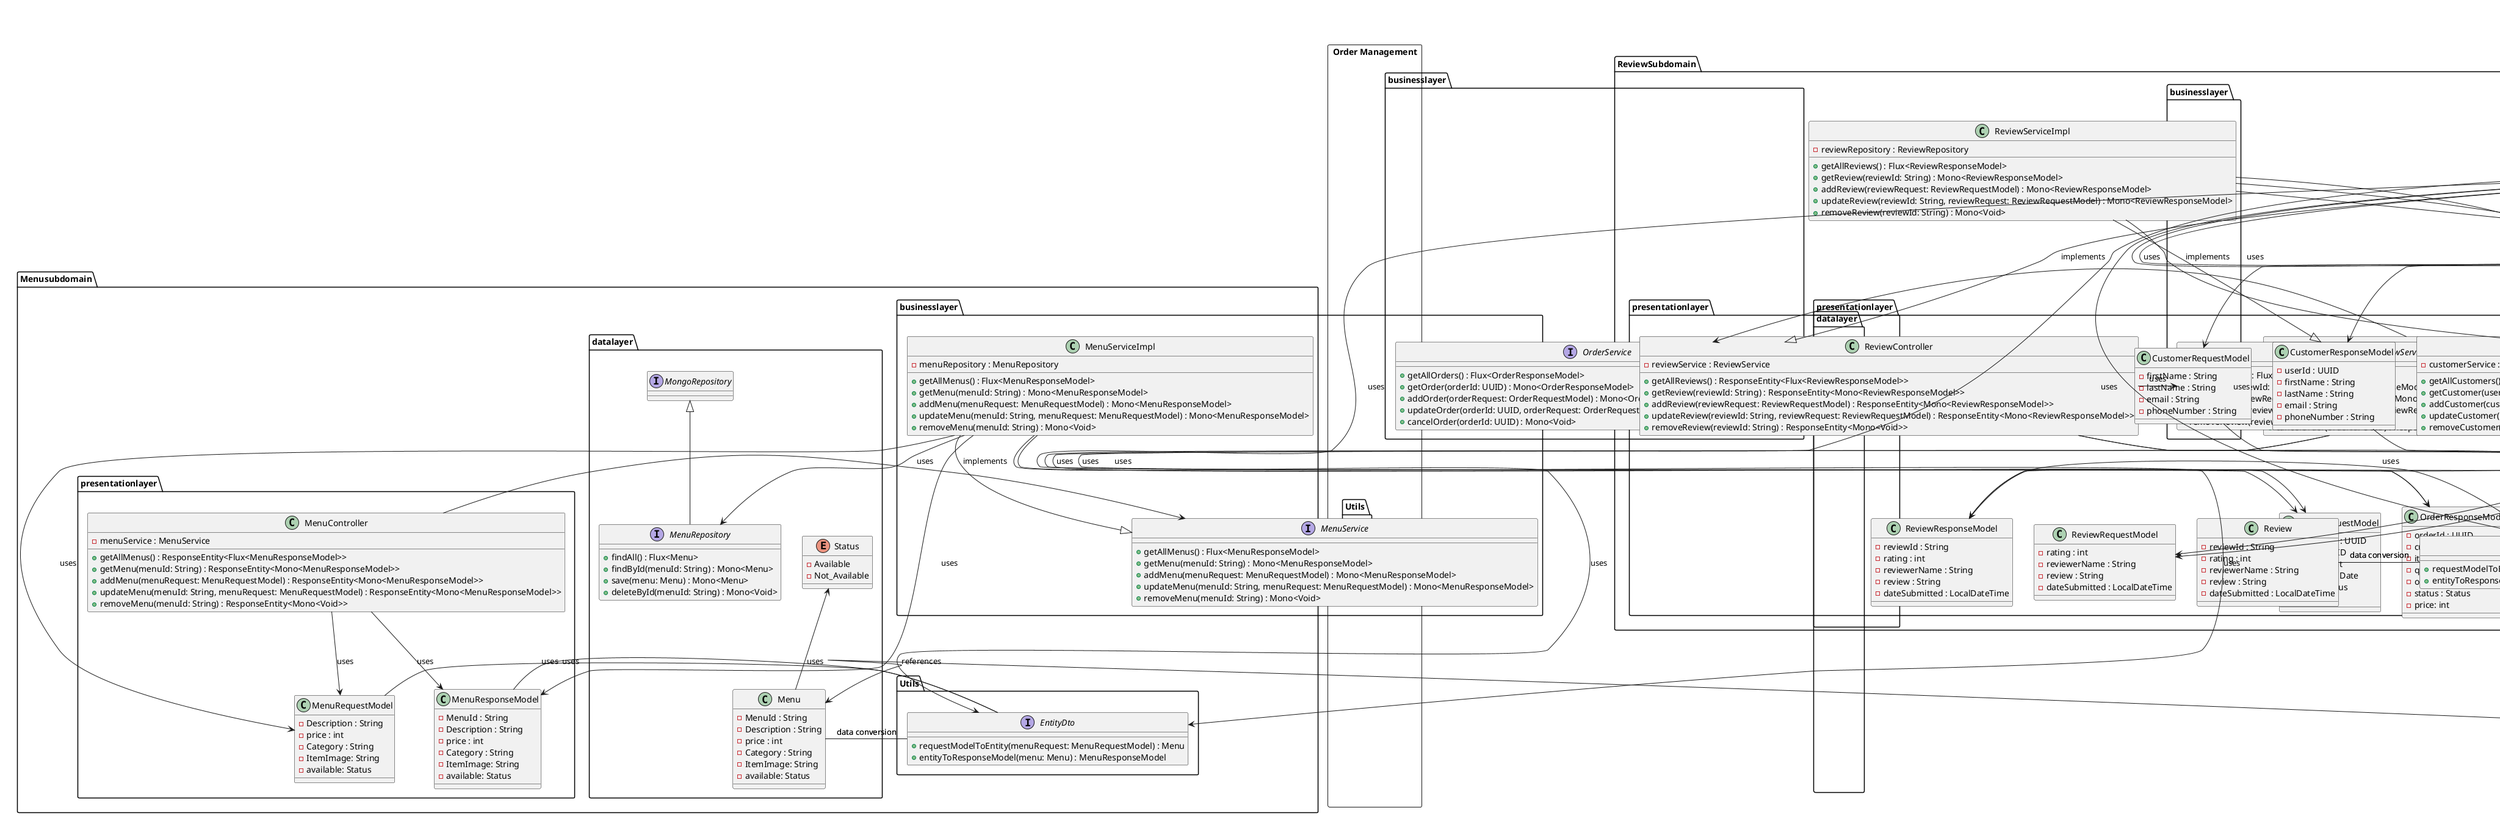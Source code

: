 @startuml
title Menu Class Diagram within the Restaurant Subdomain

package "Menusubdomain" {

    package "businesslayer" {
        interface MenuService {
            + getAllMenus() : Flux<MenuResponseModel>
            + getMenu(menuId: String) : Mono<MenuResponseModel>
            + addMenu(menuRequest: MenuRequestModel) : Mono<MenuResponseModel>
            + updateMenu(menuId: String, menuRequest: MenuRequestModel) : Mono<MenuResponseModel>
            + removeMenu(menuId: String) : Mono<Void>
        }

        class MenuServiceImpl {
            - menuRepository : MenuRepository
            + getAllMenus() : Flux<MenuResponseModel>
            + getMenu(menuId: String) : Mono<MenuResponseModel>
            + addMenu(menuRequest: MenuRequestModel) : Mono<MenuResponseModel>
            + updateMenu(menuId: String, menuRequest: MenuRequestModel) : Mono<MenuResponseModel>
            + removeMenu(menuId: String) : Mono<Void>
        }
    }

    package "datalayer" {
        class Menu {
            - MenuId : String
            - Description : String
            - price : int
            - Category : String
            - ItemImage: String
            - available: Status
        }

          enum Status {
                    - Available
                    - Not_Available
                }

        interface MenuRepository extends MongoRepository {
            + findAll() : Flux<Menu>
            + findById(menuId: String) : Mono<Menu>
            + save(menu: Menu) : Mono<Menu>
            + deleteById(menuId: String) : Mono<Void>
        }
    }

    package "Utils" {
        interface EntityDto {
            + requestModelToEntity(menuRequest: MenuRequestModel) : Menu
              + entityToResponseModel(menu: Menu) : MenuResponseModel
        }
    }

    package "presentationlayer" {
        class MenuRequestModel {
            - Description : String
            - price : int
            - Category : String
            - ItemImage: String
            - available: Status
        }

        class MenuResponseModel {
                - MenuId : String
                - Description : String
                - price : int
                - Category : String
                - ItemImage: String
                - available: Status
        }

        class MenuController {
            - menuService : MenuService
            + getAllMenus() : ResponseEntity<Flux<MenuResponseModel>>
            + getMenu(menuId: String) : ResponseEntity<Mono<MenuResponseModel>>
            + addMenu(menuRequest: MenuRequestModel) : ResponseEntity<Mono<MenuResponseModel>>
            + updateMenu(menuId: String, menuRequest: MenuRequestModel) : ResponseEntity<Mono<MenuResponseModel>>
            + removeMenu(menuId: String) : ResponseEntity<Mono<Void>>
        }
    }

    MenuServiceImpl -down-|> MenuService : implements
    MenuServiceImpl -down-> MenuRepository : uses
    MenuServiceImpl -down-> EntityDto : uses
    MenuServiceImpl -down-> EntityDto : uses
    MenuServiceImpl -down-> MenuRequestModel : uses
    MenuServiceImpl -down-> MenuResponseModel : uses
        EntityDto -left- MenuRequestModel : uses
        EntityDto -left- MenuResponseModel : uses

    EntityDto -left- Menu : data conversion
    EntityDto -right- Menu : data conversion
    MenuRepository -[hidden]-> Menu : data persistence
    MenuController -right-> MenuService : uses
    MenuController -down-> MenuRequestModel : uses
    MenuController -down-> MenuResponseModel : uses
    Menu -up-> Status : uses
}

package "Order Management" <<Rectangle>> {

    package "businesslayer" {
        interface OrderService {
            + getAllOrders() : Flux<OrderResponseModel>
            + getOrder(orderId: UUID) : Mono<OrderResponseModel>
            + addOrder(orderRequest: OrderRequestModel) : Mono<OrderResponseModel>
            + updateOrder(orderId: UUID, orderRequest: OrderRequestModel) : Mono<OrderResponseModel>
            + cancelOrder(orderId: UUID) : Mono<Void>
        }

        class OrderServiceImpl {
            - orderRepository : OrderRepository
            - orderRequestMapper : EntityDtoUitls
            - orderResponseMapper : EntityDtoUitls
            + getAllOrders() : Flux<OrderResponseModel>
            + getOrder(orderId: UUID) : Mono<OrderResponseModel>
            + addOrder(orderRequest: OrderRequestModel) : Mono<OrderResponseModel>
            + updateOrder(orderId: UUID, orderRequest: OrderRequestModel) : Mono<OrderResponseModel>
            + cancelOrder(orderId: UUID) : Mono<Void>
        }
    }

    package "datalayer" {
        class Order {
            - orderId : UUID
            - customerId : UUID
            - status : String
            - orderDate : Date
            - orderDetails : List<OrderDetails>
        }

        class OrderDetails {
            - orderDetailsId : UUID
            - itemId : UUID
            - quantity : Integer
            - price : Decimal
            - orderId: UUID
        }

        interface OrderRepository {
            + findAll() : Flux<Order>
            + findById(orderId: UUID) : Mono<Order>
            + save(order: Order) : Mono<Order>
            + deleteById(orderId: UUID) : Mono<Void>
        }
    }

    package "Utils" {
        interface EntityDtoUitls {
            + requestModelToEntity(orderRequest: OrderRequestModel) : Order
            + entityToResponseModel(order: Order) : OrderResponseModel
        }


    }

    package "presentationlayer" {
        class OrderRequestModel {
            - customerId : UUID
            - itemId : UUID
            - quantity : int
            - orderDate : Date
            - status : Status
            - price: int
        }



        class OrderResponseModel {
            - orderId : UUID
            - customerId : UUID
            - itemId : UUID
            - quantity : int
            - orderDate : Date
            - status : Status
            - price: int
        }



        class OrderController {
            - orderService : OrderService
            + getAllOrders() : ResponseEntity<Flux<OrderResponseModel>>
            + getOrder(orderId: UUID) : ResponseEntity<Mono<OrderResponseModel>>
            + addOrder(orderRequest: OrderRequestModel) : ResponseEntity<Mono<OrderResponseModel>>
            + updateOrder(orderId: UUID, orderRequest: OrderRequestModel) : ResponseEntity<Mono<OrderResponseModel>>
            + cancelOrder(orderId: UUID) : ResponseEntity<Mono<Void>>
        }
    }

       OrderServiceImpl -down-> OrderRequestModel : uses
        OrderServiceImpl -down-> OrderResponseModel : uses
            EntityDtoUitls -left- OrderRequestModel : uses
            EntityDtoUitls -left- OrderResponseModel : uses

    OrderServiceImpl -down-|> OrderService : implements
    OrderServiceImpl -down-> OrderRepository : uses
    OrderServiceImpl -down-> EntityDtoUitls : uses
    OrderServiceImpl -down-> EntityDtoUitls : uses
    EntityDtoUitls -left- Order : data conversion
    EntityDtoUitls -right- Order : data conversion
    OrderRepository -[hidden]-> Order : data persistence
    OrderController -right-> OrderService : uses
    OrderController -down-> OrderRequestModel : uses
    OrderController -down-> OrderResponseModel : uses
    Order *-- "1..*" OrderDetails : contains
}

OrderDetails -right-> Menu : references





package "ReviewSubdomain" {

    package "businesslayer" {
        interface ReviewService {
            + getAllReviews() : Flux<ReviewResponseModel>
            + getReview(reviewId: String) : Mono<ReviewResponseModel>
            + addReview(reviewRequest: ReviewRequestModel) : Mono<ReviewResponseModel>
            + updateReview(reviewId: String, reviewRequest: ReviewRequestModel) : Mono<ReviewResponseModel>
            + removeReview(reviewId: String) : Mono<Void>
        }

        class ReviewServiceImpl {
            - reviewRepository : ReviewRepository
            + getAllReviews() : Flux<ReviewResponseModel>
            + getReview(reviewId: String) : Mono<ReviewResponseModel>
            + addReview(reviewRequest: ReviewRequestModel) : Mono<ReviewResponseModel>
            + updateReview(reviewId: String, reviewRequest: ReviewRequestModel) : Mono<ReviewResponseModel>
            + removeReview(reviewId: String) : Mono<Void>
        }
    }

    package "datalayer" {
        class Review {
            - reviewId : String
            - rating : int
            - reviewerName : String
            - review : String
            - dateSubmitted : LocalDateTime
        }

        interface ReviewRepository extends MongoRepository {
            + findAll() : Flux<Review>
            + findById(reviewId: String) : Mono<Review>
            + save(review: Review) : Mono<Review>
            + deleteById(reviewId: String) : Mono<Void>
        }
    }

    package "Utils" {
        interface EntityDto2 {
            + requestModelToEntity(reviewRequest: ReviewRequestModel) : Review
            + entityToResponseModel(review: Review) : ReviewResponseModel
        }
    }

    package "presentationlayer" {
        class ReviewRequestModel {
            - rating : int
            - reviewerName : String
            - review : String
            - dateSubmitted : LocalDateTime
        }

        class ReviewResponseModel {
            - reviewId : String
            - rating : int
            - reviewerName : String
            - review : String
            - dateSubmitted : LocalDateTime
        }

        class ReviewController {
            - reviewService : ReviewService
            + getAllReviews() : ResponseEntity<Flux<ReviewResponseModel>>
            + getReview(reviewId: String) : ResponseEntity<Mono<ReviewResponseModel>>
            + addReview(reviewRequest: ReviewRequestModel) : ResponseEntity<Mono<ReviewResponseModel>>
            + updateReview(reviewId: String, reviewRequest: ReviewRequestModel) : ResponseEntity<Mono<ReviewResponseModel>>
            + removeReview(reviewId: String) : ResponseEntity<Mono<Void>>
        }
    }

    ReviewServiceImpl -down-|> ReviewService : implements
    ReviewServiceImpl -down-> ReviewRepository : uses
    ReviewServiceImpl -down-> EntityDto2 : uses
    ReviewServiceImpl -down-> ReviewRequestModel : uses
    ReviewServiceImpl -down-> ReviewResponseModel : uses
    EntityDto2 -left- ReviewRequestModel : uses
    EntityDto2 -left- ReviewResponseModel : uses

    EntityDto2 -left- Review : data conversion
    EntityDto2 -right- Review : data conversion
    ReviewRepository -[hidden]-> Review : data persistence
    ReviewController -right-> ReviewService : uses
    ReviewController -down-> ReviewRequestModel : uses
    ReviewController -down-> ReviewResponseModel : uses
}




package "Customersubdomain" {

    package "businesslayer" {
        interface CustomerService {
            + getAllCustomers() : Flux<CustomerResponseModel>
            + getCustomer(userId: String) : Mono<CustomerResponseModel>
            + addCustomer(customerRequest: CustomerRequestModel) : Mono<CustomerResponseModel>
            + updateCustomer(userId: String, customerRequest: CustomerRequestModel) : Mono<CustomerResponseModel>
            + removeCustomer(userId: String) : Mono<Void>
        }

        class CustomerServiceImpl {
            - customerRepository : CustomerRepository
            + getAllCustomers() : Flux<CustomerResponseModel>
            + getCustomer(userId: String) : Mono<CustomerResponseModel>
            + addCustomer(customerRequest: CustomerRequestModel) : Mono<CustomerResponseModel>
            + updateCustomer(userId: String, customerRequest: CustomerRequestModel) : Mono<CustomerResponseModel>
            + removeCustomer(userId: String) : Mono<Void>
        }
    }

    package "datalayer" {
        class Customer {
            - userId : UUID
            - firstName : String
            - lastName : String
            - email : String
            - phoneNumber : String
        }

        interface CustomerRepository extends MongoRepository {
            + findAll() : Flux<Customer>
            + findById(userId: String) : Mono<Customer>
            + save(customer: Customer) : Mono<Customer>
            + deleteById(userId: String) : Mono<Void>
        }
    }

    package "Utils" {
        interface EntityDto3 {
            + requestModelToEntity(customerRequest: CustomerRequestModel) : Customer
            + entityToResponseModel(customer: Customer) : CustomerResponseModel
        }
    }

    package "presentationlayer" {
        class CustomerRequestModel {
            - firstName : String
            - lastName : String
            - email : String
            - phoneNumber : String
        }

        class CustomerResponseModel {
            - userId : UUID
            - firstName : String
            - lastName : String
            - email : String
            - phoneNumber : String
        }

        class CustomerController {
            - customerService : CustomerService
            + getAllCustomers() : ResponseEntity<Flux<CustomerResponseModel>>
            + getCustomer(userId: String) : ResponseEntity<Mono<CustomerResponseModel>>
            + addCustomer(customerRequest: CustomerRequestModel) : ResponseEntity<Mono<CustomerResponseModel>>
            + updateCustomer(userId: String, customerRequest: CustomerRequestModel) : ResponseEntity<Mono<CustomerResponseModel>>
            + removeCustomer(userId: String) : ResponseEntity<Mono<Void>>
        }
    }

    CustomerServiceImpl -down-|> CustomerService : implements
     CustomerServiceImpl -down-> CustomerRepository : uses
     CustomerServiceImpl -down-> EntityDto3 : uses
     CustomerServiceImpl -down-> CustomerRequestModel : uses
     CustomerServiceImpl -down-> CustomerResponseModel : uses
     EntityDto3 -left- CustomerRequestModel : uses
     EntityDto3 -left- CustomerResponseModel : uses

     EntityDto3 -left- Customer : data conversion
       EntityDto3 -right- Customer : data conversion
       CustomerRepository -[hidden]-> Customer : data persistence
       CustomerController -right-> CustomerService : uses


}
package "Domain"{
package "OwnerSubdomain" {

    package "businesslayer" {
        interface OwnerService {
            + getAllOwners() : Flux<OwnerResponseModel>
            + getOwner(ownerId: String) : Mono<OwnerResponseModel>
            + addOwner(ownerRequest: OwnerRequestModel) : Mono<OwnerResponseModel>
            + updateOwner(ownerId: String, ownerRequest: OwnerRequestModel) : Mono<OwnerResponseModel>
            + removeOwner(ownerId: String) : Mono<Void>
        }

        class OwnerServiceImpl {
            - ownerRepository : OwnerRepository
            + getAllOwners() : Flux<OwnerResponseModel>
            + getOwner(ownerId: String) : Mono<OwnerResponseModel>
            + addOwner(ownerRequest: OwnerRequestModel) : Mono<OwnerResponseModel>
            + updateOwner(ownerId: String, ownerRequest: OwnerRequestModel) : Mono<OwnerResponseModel>
            + removeOwner(ownerId: String) : Mono<Void>
        }
    }

    package "datalayer" {
        class Owner {
            - ownerId : UUID
            - firstName : String
            - lastName : String
            - email : String
            - phoneNumber : String
        }

        interface OwnerRepository extends MongoRepository {
            + findAll() : Flux<Owner>
            + findById(ownerId: String) : Mono<Owner>
            + save(owner: Owner) : Mono<Owner>
            + deleteById(ownerId: String) : Mono<Void>
        }
    }

    package "Utils" {
        interface EntityDto {
            + requestModelToEntity(ownerRequest: OwnerRequestModel) : Owner
            + entityToResponseModel(owner: Owner) : OwnerResponseModel
        }
    }

    package "presentationlayer" {
        class OwnerRequestModel {
            - firstName : String
            - lastName : String
            - email : String
            - phoneNumber : String
        }

        class OwnerResponseModel {
            - ownerId : UUID
            - firstName : String
            - lastName : String
            - email : String
            - phoneNumber : String
        }

        class OwnerController {
            - ownerService : OwnerService
            + getAllOwners() : ResponseEntity<Flux<OwnerResponseModel>>
            + getOwner(ownerId: String) : ResponseEntity<Mono<OwnerResponseModel>>
            + addOwner(ownerRequest: OwnerRequestModel) : ResponseEntity<Mono<OwnerResponseModel>>
            + updateOwner(ownerId: String, ownerRequest: OwnerRequestModel) : ResponseEntity<Mono<OwnerResponseModel>>
            + removeOwner(ownerId: String) : ResponseEntity<Mono<Void>>
        }
    }

    OwnerServiceImpl -down-|> OwnerService : implements
    OwnerServiceImpl -down-> OwnerRepository : uses
    OwnerServiceImpl -down-> EntityDto : uses
    OwnerServiceImpl -down-> OwnerRequestModel : uses
    OwnerServiceImpl -down-> OwnerResponseModel : uses
    EntityDto -left- OwnerRequestModel : uses
    EntityDto -left- OwnerResponseModel : uses

    EntityDto -left- Owner : data conversion
    EntityDto -right- Owner : data conversion
    OwnerRepository -[hidden]-> Owner : data persistence
    OwnerController -right-> OwnerService : uses
    OwnerController -down-> OwnerRequestModel : uses
    OwnerController -down-> OwnerResponseModel : uses
}

package "Staffsubdomain" {

    package "businesslayer" {
        interface StaffService {
            + getAllStaff() : Flux<StaffResponseModel>
            + getStaff(staffId: String) : Mono<StaffResponseModel>
            + addStaff(staffRequest: StaffRequestModel) : Mono<StaffResponseModel>
            + updateStaff(staffId: String, staffRequest: StaffRequestModel) : Mono<StaffResponseModel>
            + removeStaff(staffId: String) : Mono<Void>
        }

        class StaffServiceImpl {
            - staffRepository : StaffRepository
            + getAllStaff() : Flux<StaffResponseModel>
            + getStaff(staffId: String) : Mono<StaffResponseModel>
            + addStaff(staffRequest: StaffRequestModel) : Mono<StaffResponseModel>
            + updateStaff(staffId: String, staffRequest: StaffRequestModel) : Mono<StaffResponseModel>
            + removeStaff(staffId: String) : Mono<Void>
        }
    }

    package "datalayer" {
        class Staff {
            - staffId : UUID
            - firstName : String
            - lastName : String
            - email : String
            - phoneNumber : String
        }

        interface StaffRepository extends MongoRepository {
            + findAll() : Flux<Staff>
            + findById(staffId: String) : Mono<Staff>
            + save(staff: Staff) : Mono<Staff>
            + deleteById(staffId: String) : Mono<Void>
        }
    }

    package "Utils" {
        interface EntityDto {
            + requestModelToEntity(staffRequest: StaffRequestModel) : Staff
            + entityToResponseModel(staff: Staff) : StaffResponseModel
        }
    }

    package "presentationlayer" {
        class StaffRequestModel {
            - firstName : String
            - lastName : String
            - email : String
            - phoneNumber : String
        }

        class StaffResponseModel {
            - staffId : UUID
            - firstName : String
            - lastName : String
            - email : String
            - phoneNumber : String
        }

        class StaffController {
            - staffService : StaffService
            + getAllStaff() : ResponseEntity<Flux<StaffResponseModel>>
            + getStaff(staffId: String) : ResponseEntity<Mono<StaffResponseModel>>
            + addStaff(staffRequest: StaffRequestModel) : ResponseEntity<Mono<StaffResponseModel>>
            + updateStaff(staffId: String, staffRequest: StaffRequestModel) : ResponseEntity<Mono<StaffResponseModel>>
            + removeStaff(staffId: String) : ResponseEntity<Mono<Void>>
        }
    }

    StaffServiceImpl -down-|> StaffService : implements
    StaffServiceImpl -down-> StaffRepository : uses
    StaffServiceImpl -down-> EntityDto : uses
    StaffServiceImpl -down-> StaffRequestModel : uses
    StaffServiceImpl -down-> StaffResponseModel : uses
    EntityDto -left- StaffRequestModel : uses
    EntityDto -left- StaffResponseModel : uses

    EntityDto -left- Staff : data conversion
    EntityDto -right- Staff : data conversion
    StaffRepository -[hidden]-> Staff : data persistence
    StaffController -right-> StaffService : uses
    StaffController -down-> StaffRequestModel : uses
    StaffController -down-> StaffResponseModel : uses
}
}

@enduml